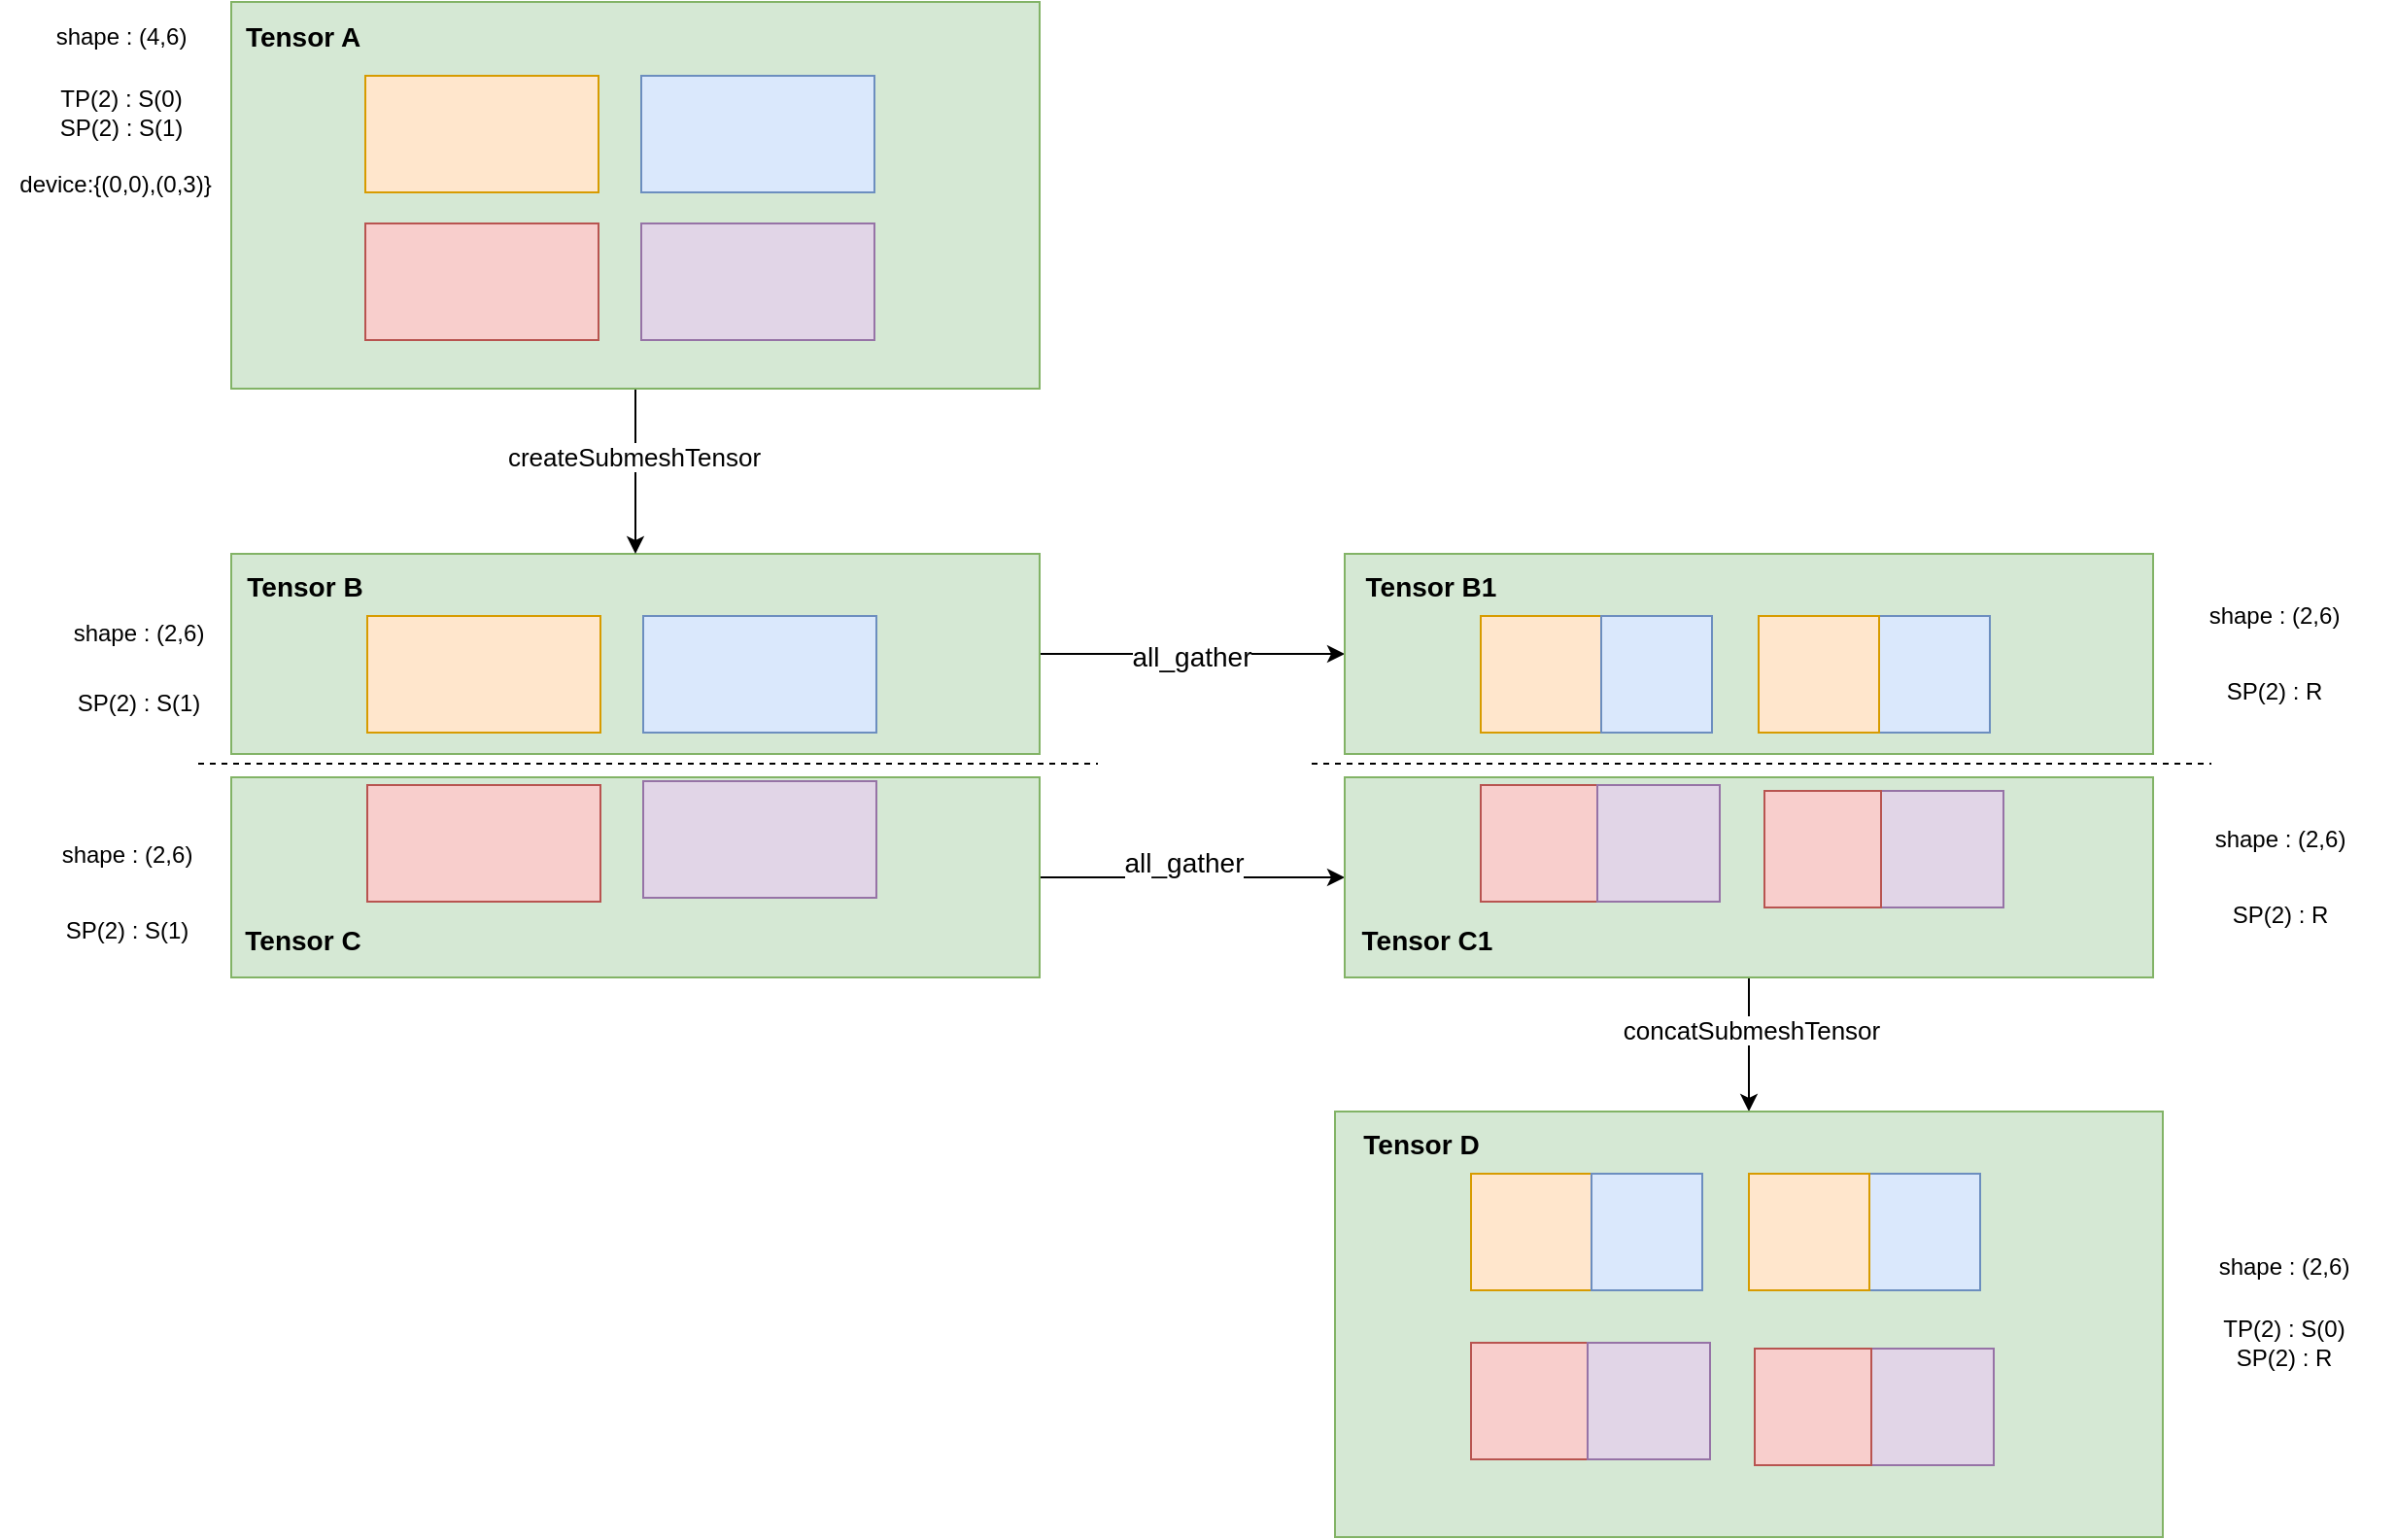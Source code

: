 <mxfile version="28.2.3">
  <diagram name="第 1 页" id="q0V8W7kwhwEqNArDtckt">
    <mxGraphModel dx="1946" dy="1300" grid="0" gridSize="10" guides="1" tooltips="1" connect="1" arrows="1" fold="1" page="0" pageScale="1" pageWidth="827" pageHeight="1169" background="none" math="0" shadow="0">
      <root>
        <mxCell id="0" />
        <mxCell id="1" parent="0" />
        <mxCell id="i7mNR8dPAMuf2d2NT4Wx-52" style="edgeStyle=orthogonalEdgeStyle;rounded=0;orthogonalLoop=1;jettySize=auto;html=1;entryX=0;entryY=0.5;entryDx=0;entryDy=0;" edge="1" parent="1" source="i7mNR8dPAMuf2d2NT4Wx-23" target="i7mNR8dPAMuf2d2NT4Wx-39">
          <mxGeometry relative="1" as="geometry" />
        </mxCell>
        <mxCell id="i7mNR8dPAMuf2d2NT4Wx-23" value="" style="rounded=0;whiteSpace=wrap;html=1;fillColor=#d5e8d4;strokeColor=#82b366;" vertex="1" parent="1">
          <mxGeometry x="-130" y="176" width="416" height="103" as="geometry" />
        </mxCell>
        <mxCell id="i7mNR8dPAMuf2d2NT4Wx-24" value="&lt;font style=&quot;font-size: 14px;&quot;&gt;&lt;b&gt;Tensor C&lt;/b&gt;&lt;/font&gt;" style="text;html=1;align=center;verticalAlign=middle;whiteSpace=wrap;rounded=0;" vertex="1" parent="1">
          <mxGeometry x="-127" y="245" width="68" height="30" as="geometry" />
        </mxCell>
        <mxCell id="i7mNR8dPAMuf2d2NT4Wx-50" style="edgeStyle=orthogonalEdgeStyle;rounded=0;orthogonalLoop=1;jettySize=auto;html=1;entryX=0;entryY=0.5;entryDx=0;entryDy=0;" edge="1" parent="1" source="i7mNR8dPAMuf2d2NT4Wx-20" target="i7mNR8dPAMuf2d2NT4Wx-41">
          <mxGeometry relative="1" as="geometry" />
        </mxCell>
        <mxCell id="i7mNR8dPAMuf2d2NT4Wx-51" value="all_gather" style="edgeLabel;html=1;align=center;verticalAlign=middle;resizable=0;points=[];fontSize=14;" vertex="1" connectable="0" parent="i7mNR8dPAMuf2d2NT4Wx-50">
          <mxGeometry x="-0.006" y="-1" relative="1" as="geometry">
            <mxPoint as="offset" />
          </mxGeometry>
        </mxCell>
        <mxCell id="i7mNR8dPAMuf2d2NT4Wx-20" value="" style="rounded=0;whiteSpace=wrap;html=1;fillColor=#d5e8d4;strokeColor=#82b366;" vertex="1" parent="1">
          <mxGeometry x="-130" y="61" width="416" height="103" as="geometry" />
        </mxCell>
        <mxCell id="i7mNR8dPAMuf2d2NT4Wx-25" style="edgeStyle=orthogonalEdgeStyle;rounded=0;orthogonalLoop=1;jettySize=auto;html=1;" edge="1" parent="1" source="i7mNR8dPAMuf2d2NT4Wx-18" target="i7mNR8dPAMuf2d2NT4Wx-20">
          <mxGeometry relative="1" as="geometry" />
        </mxCell>
        <mxCell id="i7mNR8dPAMuf2d2NT4Wx-28" value="createSubmeshTensor" style="edgeLabel;html=1;align=center;verticalAlign=middle;resizable=0;points=[];fontSize=13;" vertex="1" connectable="0" parent="i7mNR8dPAMuf2d2NT4Wx-25">
          <mxGeometry x="-0.213" y="-1" relative="1" as="geometry">
            <mxPoint y="1" as="offset" />
          </mxGeometry>
        </mxCell>
        <mxCell id="i7mNR8dPAMuf2d2NT4Wx-3" value="" style="rounded=0;whiteSpace=wrap;html=1;fillColor=#ffe6cc;strokeColor=#d79b00;" vertex="1" parent="1">
          <mxGeometry x="-60" y="93" width="120" height="60" as="geometry" />
        </mxCell>
        <mxCell id="i7mNR8dPAMuf2d2NT4Wx-6" value="" style="rounded=0;whiteSpace=wrap;html=1;fillColor=#f8cecc;strokeColor=#b85450;" vertex="1" parent="1">
          <mxGeometry x="-60" y="180" width="120" height="60" as="geometry" />
        </mxCell>
        <mxCell id="i7mNR8dPAMuf2d2NT4Wx-8" value="" style="rounded=0;whiteSpace=wrap;html=1;fillColor=#dae8fc;strokeColor=#6c8ebf;" vertex="1" parent="1">
          <mxGeometry x="82" y="93" width="120" height="60" as="geometry" />
        </mxCell>
        <mxCell id="i7mNR8dPAMuf2d2NT4Wx-9" value="" style="rounded=0;whiteSpace=wrap;html=1;fillColor=#e1d5e7;strokeColor=#9673a6;" vertex="1" parent="1">
          <mxGeometry x="82" y="178" width="120" height="60" as="geometry" />
        </mxCell>
        <mxCell id="i7mNR8dPAMuf2d2NT4Wx-11" value="" style="endArrow=none;dashed=1;html=1;rounded=0;" edge="1" parent="1">
          <mxGeometry width="50" height="50" relative="1" as="geometry">
            <mxPoint x="-147" y="169" as="sourcePoint" />
            <mxPoint x="316" y="169" as="targetPoint" />
          </mxGeometry>
        </mxCell>
        <mxCell id="i7mNR8dPAMuf2d2NT4Wx-22" value="&lt;font style=&quot;font-size: 14px;&quot;&gt;&lt;b&gt;Tensor B&lt;/b&gt;&lt;/font&gt;" style="text;html=1;align=center;verticalAlign=middle;whiteSpace=wrap;rounded=0;" vertex="1" parent="1">
          <mxGeometry x="-126" y="63" width="68" height="30" as="geometry" />
        </mxCell>
        <mxCell id="i7mNR8dPAMuf2d2NT4Wx-26" value="" style="group" vertex="1" connectable="0" parent="1">
          <mxGeometry x="-130" y="-223" width="416" height="199" as="geometry" />
        </mxCell>
        <mxCell id="i7mNR8dPAMuf2d2NT4Wx-18" value="" style="rounded=0;whiteSpace=wrap;html=1;fillColor=#d5e8d4;strokeColor=#82b366;movable=0;resizable=0;rotatable=0;deletable=0;editable=0;locked=1;connectable=0;" vertex="1" parent="i7mNR8dPAMuf2d2NT4Wx-26">
          <mxGeometry width="416" height="199" as="geometry" />
        </mxCell>
        <mxCell id="i7mNR8dPAMuf2d2NT4Wx-12" value="" style="rounded=0;whiteSpace=wrap;html=1;fillColor=#ffe6cc;strokeColor=#d79b00;gradientColor=none;" vertex="1" parent="i7mNR8dPAMuf2d2NT4Wx-26">
          <mxGeometry x="69" y="38" width="120" height="60" as="geometry" />
        </mxCell>
        <mxCell id="i7mNR8dPAMuf2d2NT4Wx-13" value="" style="rounded=0;whiteSpace=wrap;html=1;fillColor=#f8cecc;strokeColor=#b85450;" vertex="1" parent="i7mNR8dPAMuf2d2NT4Wx-26">
          <mxGeometry x="69" y="114" width="120" height="60" as="geometry" />
        </mxCell>
        <mxCell id="i7mNR8dPAMuf2d2NT4Wx-14" value="" style="rounded=0;whiteSpace=wrap;html=1;fillColor=#dae8fc;strokeColor=#6c8ebf;" vertex="1" parent="i7mNR8dPAMuf2d2NT4Wx-26">
          <mxGeometry x="211" y="38" width="120" height="60" as="geometry" />
        </mxCell>
        <mxCell id="i7mNR8dPAMuf2d2NT4Wx-15" value="" style="rounded=0;whiteSpace=wrap;html=1;fillColor=#e1d5e7;strokeColor=#9673a6;" vertex="1" parent="i7mNR8dPAMuf2d2NT4Wx-26">
          <mxGeometry x="211" y="114" width="120" height="60" as="geometry" />
        </mxCell>
        <mxCell id="i7mNR8dPAMuf2d2NT4Wx-19" value="&lt;font style=&quot;font-size: 14px;&quot;&gt;&lt;b&gt;Tensor A&lt;/b&gt;&lt;/font&gt;" style="text;html=1;align=center;verticalAlign=middle;whiteSpace=wrap;rounded=0;" vertex="1" parent="i7mNR8dPAMuf2d2NT4Wx-26">
          <mxGeometry x="3" y="3" width="68" height="30" as="geometry" />
        </mxCell>
        <mxCell id="i7mNR8dPAMuf2d2NT4Wx-84" style="edgeStyle=orthogonalEdgeStyle;rounded=0;orthogonalLoop=1;jettySize=auto;html=1;entryX=0.5;entryY=0;entryDx=0;entryDy=0;" edge="1" parent="1" source="i7mNR8dPAMuf2d2NT4Wx-39" target="i7mNR8dPAMuf2d2NT4Wx-60">
          <mxGeometry relative="1" as="geometry" />
        </mxCell>
        <mxCell id="i7mNR8dPAMuf2d2NT4Wx-85" value="concatSubmeshTensor" style="edgeLabel;html=1;align=center;verticalAlign=middle;resizable=0;points=[];fontSize=13;" vertex="1" connectable="0" parent="i7mNR8dPAMuf2d2NT4Wx-84">
          <mxGeometry x="-0.217" y="1" relative="1" as="geometry">
            <mxPoint as="offset" />
          </mxGeometry>
        </mxCell>
        <mxCell id="i7mNR8dPAMuf2d2NT4Wx-39" value="" style="rounded=0;whiteSpace=wrap;html=1;fillColor=#d5e8d4;strokeColor=#82b366;" vertex="1" parent="1">
          <mxGeometry x="443" y="176" width="416" height="103" as="geometry" />
        </mxCell>
        <mxCell id="i7mNR8dPAMuf2d2NT4Wx-40" value="&lt;font style=&quot;font-size: 14px;&quot;&gt;&lt;b&gt;Tensor C1&lt;/b&gt;&lt;/font&gt;" style="text;html=1;align=center;verticalAlign=middle;whiteSpace=wrap;rounded=0;" vertex="1" parent="1">
          <mxGeometry x="446" y="245" width="79" height="30" as="geometry" />
        </mxCell>
        <mxCell id="i7mNR8dPAMuf2d2NT4Wx-41" value="" style="rounded=0;whiteSpace=wrap;html=1;fillColor=#d5e8d4;strokeColor=#82b366;" vertex="1" parent="1">
          <mxGeometry x="443" y="61" width="416" height="103" as="geometry" />
        </mxCell>
        <mxCell id="i7mNR8dPAMuf2d2NT4Wx-42" value="" style="rounded=0;whiteSpace=wrap;html=1;fillColor=#ffe6cc;strokeColor=#d79b00;" vertex="1" parent="1">
          <mxGeometry x="513" y="93" width="62" height="60" as="geometry" />
        </mxCell>
        <mxCell id="i7mNR8dPAMuf2d2NT4Wx-43" value="" style="rounded=0;whiteSpace=wrap;html=1;fillColor=#f8cecc;strokeColor=#b85450;" vertex="1" parent="1">
          <mxGeometry x="513" y="180" width="60" height="60" as="geometry" />
        </mxCell>
        <mxCell id="i7mNR8dPAMuf2d2NT4Wx-44" value="" style="rounded=0;whiteSpace=wrap;html=1;fillColor=#dae8fc;strokeColor=#6c8ebf;" vertex="1" parent="1">
          <mxGeometry x="575" y="93" width="57" height="60" as="geometry" />
        </mxCell>
        <mxCell id="i7mNR8dPAMuf2d2NT4Wx-45" value="" style="rounded=0;whiteSpace=wrap;html=1;fillColor=#e1d5e7;strokeColor=#9673a6;" vertex="1" parent="1">
          <mxGeometry x="573" y="180" width="63" height="60" as="geometry" />
        </mxCell>
        <mxCell id="i7mNR8dPAMuf2d2NT4Wx-46" value="" style="endArrow=none;dashed=1;html=1;rounded=0;" edge="1" parent="1">
          <mxGeometry width="50" height="50" relative="1" as="geometry">
            <mxPoint x="426" y="169" as="sourcePoint" />
            <mxPoint x="889" y="169" as="targetPoint" />
          </mxGeometry>
        </mxCell>
        <mxCell id="i7mNR8dPAMuf2d2NT4Wx-47" value="&lt;font style=&quot;font-size: 14px;&quot;&gt;&lt;b&gt;Tensor B1&lt;/b&gt;&lt;/font&gt;" style="text;html=1;align=center;verticalAlign=middle;whiteSpace=wrap;rounded=0;" vertex="1" parent="1">
          <mxGeometry x="447" y="63" width="81" height="30" as="geometry" />
        </mxCell>
        <mxCell id="i7mNR8dPAMuf2d2NT4Wx-53" value="all_gather" style="edgeLabel;html=1;align=center;verticalAlign=middle;resizable=0;points=[];fontSize=14;" vertex="1" connectable="0" parent="1">
          <mxGeometry x="360" y="220" as="geometry" />
        </mxCell>
        <mxCell id="i7mNR8dPAMuf2d2NT4Wx-54" value="" style="rounded=0;whiteSpace=wrap;html=1;fillColor=#dae8fc;strokeColor=#6c8ebf;" vertex="1" parent="1">
          <mxGeometry x="718" y="93" width="57" height="60" as="geometry" />
        </mxCell>
        <mxCell id="i7mNR8dPAMuf2d2NT4Wx-55" value="" style="rounded=0;whiteSpace=wrap;html=1;fillColor=#ffe6cc;strokeColor=#d79b00;" vertex="1" parent="1">
          <mxGeometry x="656" y="93" width="62" height="60" as="geometry" />
        </mxCell>
        <mxCell id="i7mNR8dPAMuf2d2NT4Wx-56" value="" style="rounded=0;whiteSpace=wrap;html=1;fillColor=#e1d5e7;strokeColor=#9673a6;" vertex="1" parent="1">
          <mxGeometry x="719" y="183" width="63" height="60" as="geometry" />
        </mxCell>
        <mxCell id="i7mNR8dPAMuf2d2NT4Wx-57" value="" style="rounded=0;whiteSpace=wrap;html=1;fillColor=#f8cecc;strokeColor=#b85450;" vertex="1" parent="1">
          <mxGeometry x="659" y="183" width="60" height="60" as="geometry" />
        </mxCell>
        <mxCell id="i7mNR8dPAMuf2d2NT4Wx-60" value="" style="rounded=0;whiteSpace=wrap;html=1;fillColor=#d5e8d4;strokeColor=#82b366;" vertex="1" parent="1">
          <mxGeometry x="438" y="348" width="426" height="219" as="geometry" />
        </mxCell>
        <mxCell id="i7mNR8dPAMuf2d2NT4Wx-61" value="" style="rounded=0;whiteSpace=wrap;html=1;fillColor=#ffe6cc;strokeColor=#d79b00;" vertex="1" parent="1">
          <mxGeometry x="508" y="380" width="62" height="60" as="geometry" />
        </mxCell>
        <mxCell id="i7mNR8dPAMuf2d2NT4Wx-62" value="" style="rounded=0;whiteSpace=wrap;html=1;fillColor=#f8cecc;strokeColor=#b85450;" vertex="1" parent="1">
          <mxGeometry x="508" y="467" width="60" height="60" as="geometry" />
        </mxCell>
        <mxCell id="i7mNR8dPAMuf2d2NT4Wx-63" value="" style="rounded=0;whiteSpace=wrap;html=1;fillColor=#dae8fc;strokeColor=#6c8ebf;" vertex="1" parent="1">
          <mxGeometry x="570" y="380" width="57" height="60" as="geometry" />
        </mxCell>
        <mxCell id="i7mNR8dPAMuf2d2NT4Wx-64" value="" style="rounded=0;whiteSpace=wrap;html=1;fillColor=#e1d5e7;strokeColor=#9673a6;" vertex="1" parent="1">
          <mxGeometry x="568" y="467" width="63" height="60" as="geometry" />
        </mxCell>
        <mxCell id="i7mNR8dPAMuf2d2NT4Wx-66" value="&lt;font style=&quot;font-size: 14px;&quot;&gt;&lt;b&gt;Tensor D&lt;/b&gt;&lt;/font&gt;" style="text;html=1;align=center;verticalAlign=middle;whiteSpace=wrap;rounded=0;" vertex="1" parent="1">
          <mxGeometry x="442" y="350" width="81" height="30" as="geometry" />
        </mxCell>
        <mxCell id="i7mNR8dPAMuf2d2NT4Wx-67" value="" style="rounded=0;whiteSpace=wrap;html=1;fillColor=#dae8fc;strokeColor=#6c8ebf;" vertex="1" parent="1">
          <mxGeometry x="713" y="380" width="57" height="60" as="geometry" />
        </mxCell>
        <mxCell id="i7mNR8dPAMuf2d2NT4Wx-68" value="" style="rounded=0;whiteSpace=wrap;html=1;fillColor=#ffe6cc;strokeColor=#d79b00;" vertex="1" parent="1">
          <mxGeometry x="651" y="380" width="62" height="60" as="geometry" />
        </mxCell>
        <mxCell id="i7mNR8dPAMuf2d2NT4Wx-69" value="" style="rounded=0;whiteSpace=wrap;html=1;fillColor=#e1d5e7;strokeColor=#9673a6;" vertex="1" parent="1">
          <mxGeometry x="714" y="470" width="63" height="60" as="geometry" />
        </mxCell>
        <mxCell id="i7mNR8dPAMuf2d2NT4Wx-70" value="" style="rounded=0;whiteSpace=wrap;html=1;fillColor=#f8cecc;strokeColor=#b85450;" vertex="1" parent="1">
          <mxGeometry x="654" y="470" width="60" height="60" as="geometry" />
        </mxCell>
        <mxCell id="i7mNR8dPAMuf2d2NT4Wx-71" value="shape : (4,6)" style="text;html=1;align=center;verticalAlign=middle;whiteSpace=wrap;rounded=0;" vertex="1" parent="1">
          <mxGeometry x="-243" y="-220" width="113" height="30" as="geometry" />
        </mxCell>
        <mxCell id="i7mNR8dPAMuf2d2NT4Wx-72" value="TP(2) : S(0)&lt;br&gt;SP(2) : S(1)" style="text;html=1;align=center;verticalAlign=middle;whiteSpace=wrap;rounded=0;" vertex="1" parent="1">
          <mxGeometry x="-243" y="-181" width="113" height="30" as="geometry" />
        </mxCell>
        <mxCell id="i7mNR8dPAMuf2d2NT4Wx-73" value="shape : (2,6)" style="text;html=1;align=center;verticalAlign=middle;whiteSpace=wrap;rounded=0;" vertex="1" parent="1">
          <mxGeometry x="865" y="78" width="113" height="30" as="geometry" />
        </mxCell>
        <mxCell id="i7mNR8dPAMuf2d2NT4Wx-74" value="SP(2) : R" style="text;html=1;align=center;verticalAlign=middle;whiteSpace=wrap;rounded=0;" vertex="1" parent="1">
          <mxGeometry x="865" y="117" width="113" height="30" as="geometry" />
        </mxCell>
        <mxCell id="i7mNR8dPAMuf2d2NT4Wx-75" value="shape : (2,6)" style="text;html=1;align=center;verticalAlign=middle;whiteSpace=wrap;rounded=0;" vertex="1" parent="1">
          <mxGeometry x="-240" y="201" width="113" height="30" as="geometry" />
        </mxCell>
        <mxCell id="i7mNR8dPAMuf2d2NT4Wx-76" value="SP(2) : S(1)" style="text;html=1;align=center;verticalAlign=middle;whiteSpace=wrap;rounded=0;" vertex="1" parent="1">
          <mxGeometry x="-240" y="240" width="113" height="30" as="geometry" />
        </mxCell>
        <mxCell id="i7mNR8dPAMuf2d2NT4Wx-77" value="shape : (2,6)" style="text;html=1;align=center;verticalAlign=middle;whiteSpace=wrap;rounded=0;" vertex="1" parent="1">
          <mxGeometry x="868" y="193" width="113" height="30" as="geometry" />
        </mxCell>
        <mxCell id="i7mNR8dPAMuf2d2NT4Wx-78" value="SP(2) : R" style="text;html=1;align=center;verticalAlign=middle;whiteSpace=wrap;rounded=0;" vertex="1" parent="1">
          <mxGeometry x="868" y="232" width="113" height="30" as="geometry" />
        </mxCell>
        <mxCell id="i7mNR8dPAMuf2d2NT4Wx-80" value="shape : (2,6)" style="text;html=1;align=center;verticalAlign=middle;whiteSpace=wrap;rounded=0;" vertex="1" parent="1">
          <mxGeometry x="870" y="413" width="113" height="30" as="geometry" />
        </mxCell>
        <mxCell id="i7mNR8dPAMuf2d2NT4Wx-81" value="TP(2) : S(0)&lt;br&gt;SP(2) : R" style="text;html=1;align=center;verticalAlign=middle;whiteSpace=wrap;rounded=0;" vertex="1" parent="1">
          <mxGeometry x="870" y="452" width="113" height="30" as="geometry" />
        </mxCell>
        <mxCell id="i7mNR8dPAMuf2d2NT4Wx-82" value="shape : (2,6)" style="text;html=1;align=center;verticalAlign=middle;whiteSpace=wrap;rounded=0;" vertex="1" parent="1">
          <mxGeometry x="-234" y="87" width="113" height="30" as="geometry" />
        </mxCell>
        <mxCell id="i7mNR8dPAMuf2d2NT4Wx-83" value="SP(2) : S(1)" style="text;html=1;align=center;verticalAlign=middle;whiteSpace=wrap;rounded=0;" vertex="1" parent="1">
          <mxGeometry x="-234" y="123" width="113" height="30" as="geometry" />
        </mxCell>
        <mxCell id="i7mNR8dPAMuf2d2NT4Wx-86" value="device:{(0,0),(0,3)}" style="text;html=1;align=center;verticalAlign=middle;resizable=0;points=[];autosize=1;strokeColor=none;fillColor=none;" vertex="1" parent="1">
          <mxGeometry x="-249" y="-142" width="117" height="26" as="geometry" />
        </mxCell>
      </root>
    </mxGraphModel>
  </diagram>
</mxfile>
